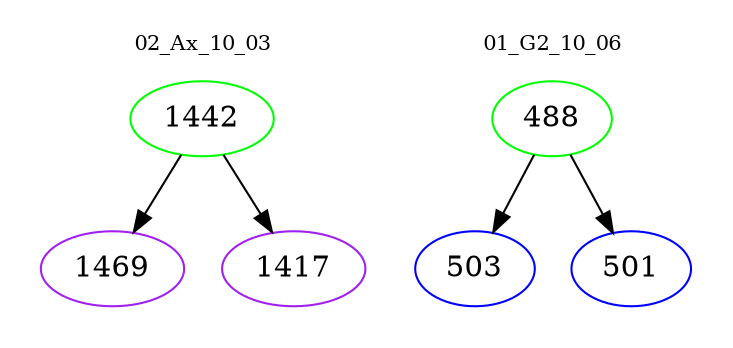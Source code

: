 digraph{
subgraph cluster_0 {
color = white
label = "02_Ax_10_03";
fontsize=10;
T0_1442 [label="1442", color="green"]
T0_1442 -> T0_1469 [color="black"]
T0_1469 [label="1469", color="purple"]
T0_1442 -> T0_1417 [color="black"]
T0_1417 [label="1417", color="purple"]
}
subgraph cluster_1 {
color = white
label = "01_G2_10_06";
fontsize=10;
T1_488 [label="488", color="green"]
T1_488 -> T1_503 [color="black"]
T1_503 [label="503", color="blue"]
T1_488 -> T1_501 [color="black"]
T1_501 [label="501", color="blue"]
}
}
